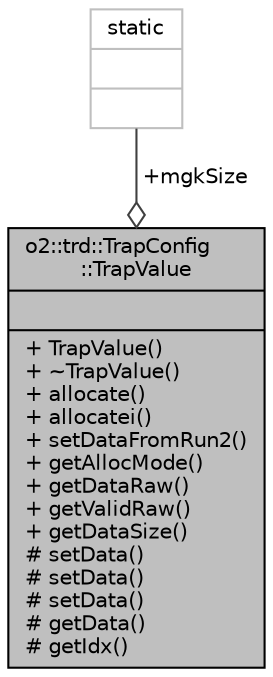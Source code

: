digraph "o2::trd::TrapConfig::TrapValue"
{
 // INTERACTIVE_SVG=YES
  bgcolor="transparent";
  edge [fontname="Helvetica",fontsize="10",labelfontname="Helvetica",labelfontsize="10"];
  node [fontname="Helvetica",fontsize="10",shape=record];
  Node3 [label="{o2::trd::TrapConfig\l::TrapValue\n||+ TrapValue()\l+ ~TrapValue()\l+ allocate()\l+ allocatei()\l+ setDataFromRun2()\l+ getAllocMode()\l+ getDataRaw()\l+ getValidRaw()\l+ getDataSize()\l# setData()\l# setData()\l# setData()\l# getData()\l# getIdx()\l}",height=0.2,width=0.4,color="black", fillcolor="grey75", style="filled", fontcolor="black"];
  Node4 -> Node3 [color="grey25",fontsize="10",style="solid",label=" +mgkSize" ,arrowhead="odiamond",fontname="Helvetica"];
  Node4 [label="{static\n||}",height=0.2,width=0.4,color="grey75"];
}
